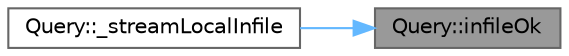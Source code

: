 digraph "Query::infileOk"
{
 // INTERACTIVE_SVG=YES
 // LATEX_PDF_SIZE
  bgcolor="transparent";
  edge [fontname=Helvetica,fontsize=10,labelfontname=Helvetica,labelfontsize=10];
  node [fontname=Helvetica,fontsize=10,shape=box,height=0.2,width=0.4];
  rankdir="RL";
  Node1 [id="Node000001",label="Query::infileOk",height=0.2,width=0.4,color="gray40", fillcolor="grey60", style="filled", fontcolor="black",tooltip=" "];
  Node1 -> Node2 [id="edge1_Node000001_Node000002",dir="back",color="steelblue1",style="solid",tooltip=" "];
  Node2 [id="Node000002",label="Query::_streamLocalInfile",height=0.2,width=0.4,color="grey40", fillcolor="white", style="filled",URL="$d4/d6a/a00704_ad46dd1463f04a5cd2a42498850463691.html#ad46dd1463f04a5cd2a42498850463691",tooltip=" "];
}
